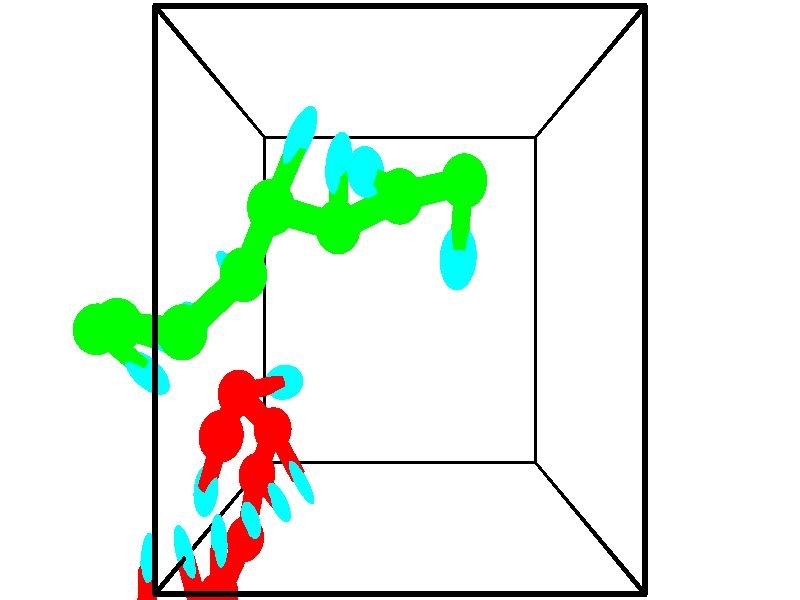 // switches for output
#declare DRAW_BASES = 1; // possible values are 0, 1; only relevant for DNA ribbons
#declare DRAW_BASES_TYPE = 3; // possible values are 1, 2, 3; only relevant for DNA ribbons
#declare DRAW_FOG = 0; // set to 1 to enable fog

#include "colors.inc"

#include "transforms.inc"
background { rgb <1, 1, 1>}

#default {
   normal{
       ripples 0.25
       frequency 0.20
       turbulence 0.2
       lambda 5
   }
	finish {
		phong 0.1
		phong_size 40.
	}
}

// original window dimensions: 1024x640


// camera settings

camera {
	sky <-0, 1, 0>
	up <-0, 1, 0>
	right 1.6 * <1, 0, 0>
	location <2.5, 2.5, 11.1562>
	look_at <2.5, 2.5, 2.5>
	direction <0, 0, -8.6562>
	angle 67.0682
}


# declare cpy_camera_pos = <2.5, 2.5, 11.1562>;
# if (DRAW_FOG = 1)
fog {
	fog_type 2
	up vnormalize(cpy_camera_pos)
	color rgbt<1,1,1,0.3>
	distance 1e-5
	fog_alt 3e-3
	fog_offset 4
}
# end


// LIGHTS

# declare lum = 6;
global_settings {
	ambient_light rgb lum * <0.05, 0.05, 0.05>
	max_trace_level 15
}# declare cpy_direct_light_amount = 0.25;
light_source
{	1000 * <-1, -1, 1>,
	rgb lum * cpy_direct_light_amount
	parallel
}

light_source
{	1000 * <1, 1, -1>,
	rgb lum * cpy_direct_light_amount
	parallel
}

// strand 0

// nucleotide -1

// particle -1
sphere {
	<0.438370, 1.192228, 4.191384> 0.250000
	pigment { color rgbt <1,0,0,0> }
	no_shadow
}
cylinder {
	<0.287580, 0.852028, 4.044664>,  <0.197107, 0.647908, 3.956633>, 0.100000
	pigment { color rgbt <1,0,0,0> }
	no_shadow
}
cylinder {
	<0.287580, 0.852028, 4.044664>,  <0.438370, 1.192228, 4.191384>, 0.100000
	pigment { color rgbt <1,0,0,0> }
	no_shadow
}

// particle -1
sphere {
	<0.287580, 0.852028, 4.044664> 0.100000
	pigment { color rgbt <1,0,0,0> }
	no_shadow
}
sphere {
	0, 1
	scale<0.080000,0.200000,0.300000>
	matrix <0.624489, 0.059077, -0.778796,
		0.684035, -0.522647, 0.508857,
		-0.376974, -0.850500, -0.366798,
		0.174488, 0.596878, 3.934625>
	pigment { color rgbt <0,1,1,0> }
	no_shadow
}
cylinder {
	<0.436728, 1.509138, 3.457259>,  <0.438370, 1.192228, 4.191384>, 0.130000
	pigment { color rgbt <1,0,0,0> }
	no_shadow
}

// nucleotide -1

// particle -1
sphere {
	<0.436728, 1.509138, 3.457259> 0.250000
	pigment { color rgbt <1,0,0,0> }
	no_shadow
}
cylinder {
	<0.719519, 1.545158, 3.176666>,  <0.889193, 1.566771, 3.008311>, 0.100000
	pigment { color rgbt <1,0,0,0> }
	no_shadow
}
cylinder {
	<0.719519, 1.545158, 3.176666>,  <0.436728, 1.509138, 3.457259>, 0.100000
	pigment { color rgbt <1,0,0,0> }
	no_shadow
}

// particle -1
sphere {
	<0.719519, 1.545158, 3.176666> 0.100000
	pigment { color rgbt <1,0,0,0> }
	no_shadow
}
sphere {
	0, 1
	scale<0.080000,0.200000,0.300000>
	matrix <-0.638217, -0.346140, -0.687652,
		-0.304735, 0.933851, -0.187241,
		0.706976, 0.090051, -0.701481,
		0.931612, 1.572174, 2.966222>
	pigment { color rgbt <0,1,1,0> }
	no_shadow
}
cylinder {
	<0.768656, 1.030327, 2.937132>,  <0.436728, 1.509138, 3.457259>, 0.130000
	pigment { color rgbt <1,0,0,0> }
	no_shadow
}

// nucleotide -1

// particle -1
sphere {
	<0.768656, 1.030327, 2.937132> 0.250000
	pigment { color rgbt <1,0,0,0> }
	no_shadow
}
cylinder {
	<1.001123, 0.716362, 3.023067>,  <1.140604, 0.527983, 3.074629>, 0.100000
	pigment { color rgbt <1,0,0,0> }
	no_shadow
}
cylinder {
	<1.001123, 0.716362, 3.023067>,  <0.768656, 1.030327, 2.937132>, 0.100000
	pigment { color rgbt <1,0,0,0> }
	no_shadow
}

// particle -1
sphere {
	<1.001123, 0.716362, 3.023067> 0.100000
	pigment { color rgbt <1,0,0,0> }
	no_shadow
}
sphere {
	0, 1
	scale<0.080000,0.200000,0.300000>
	matrix <-0.810494, -0.534575, 0.239435,
		-0.073088, -0.313278, -0.946845,
		0.581169, -0.784912, 0.214838,
		1.175474, 0.480888, 3.087519>
	pigment { color rgbt <0,1,1,0> }
	no_shadow
}
cylinder {
	<0.508686, 0.473317, 2.745715>,  <0.768656, 1.030327, 2.937132>, 0.130000
	pigment { color rgbt <1,0,0,0> }
	no_shadow
}

// nucleotide -1

// particle -1
sphere {
	<0.508686, 0.473317, 2.745715> 0.250000
	pigment { color rgbt <1,0,0,0> }
	no_shadow
}
cylinder {
	<0.743788, 0.374603, 3.053907>,  <0.884849, 0.315375, 3.238823>, 0.100000
	pigment { color rgbt <1,0,0,0> }
	no_shadow
}
cylinder {
	<0.743788, 0.374603, 3.053907>,  <0.508686, 0.473317, 2.745715>, 0.100000
	pigment { color rgbt <1,0,0,0> }
	no_shadow
}

// particle -1
sphere {
	<0.743788, 0.374603, 3.053907> 0.100000
	pigment { color rgbt <1,0,0,0> }
	no_shadow
}
sphere {
	0, 1
	scale<0.080000,0.200000,0.300000>
	matrix <-0.798792, -0.328113, 0.504256,
		0.128363, -0.911833, -0.389979,
		0.587754, -0.246784, 0.770482,
		0.920114, 0.300568, 3.285052>
	pigment { color rgbt <0,1,1,0> }
	no_shadow
}
cylinder {
	<0.387994, -0.216992, 2.915703>,  <0.508686, 0.473317, 2.745715>, 0.130000
	pigment { color rgbt <1,0,0,0> }
	no_shadow
}

// nucleotide -1

// particle -1
sphere {
	<0.387994, -0.216992, 2.915703> 0.250000
	pigment { color rgbt <1,0,0,0> }
	no_shadow
}
cylinder {
	<0.509249, -0.001312, 3.229996>,  <0.582002, 0.128095, 3.418571>, 0.100000
	pigment { color rgbt <1,0,0,0> }
	no_shadow
}
cylinder {
	<0.509249, -0.001312, 3.229996>,  <0.387994, -0.216992, 2.915703>, 0.100000
	pigment { color rgbt <1,0,0,0> }
	no_shadow
}

// particle -1
sphere {
	<0.509249, -0.001312, 3.229996> 0.100000
	pigment { color rgbt <1,0,0,0> }
	no_shadow
}
sphere {
	0, 1
	scale<0.080000,0.200000,0.300000>
	matrix <-0.769606, -0.347721, 0.535535,
		0.561975, -0.767043, 0.309563,
		0.303137, 0.539198, 0.785731,
		0.600190, 0.160447, 3.465715>
	pigment { color rgbt <0,1,1,0> }
	no_shadow
}
cylinder {
	<0.191886, -0.636509, 3.491206>,  <0.387994, -0.216992, 2.915703>, 0.130000
	pigment { color rgbt <1,0,0,0> }
	no_shadow
}

// nucleotide -1

// particle -1
sphere {
	<0.191886, -0.636509, 3.491206> 0.250000
	pigment { color rgbt <1,0,0,0> }
	no_shadow
}
cylinder {
	<0.235559, -0.259506, 3.617544>,  <0.261763, -0.033304, 3.693347>, 0.100000
	pigment { color rgbt <1,0,0,0> }
	no_shadow
}
cylinder {
	<0.235559, -0.259506, 3.617544>,  <0.191886, -0.636509, 3.491206>, 0.100000
	pigment { color rgbt <1,0,0,0> }
	no_shadow
}

// particle -1
sphere {
	<0.235559, -0.259506, 3.617544> 0.100000
	pigment { color rgbt <1,0,0,0> }
	no_shadow
}
sphere {
	0, 1
	scale<0.080000,0.200000,0.300000>
	matrix <-0.819296, -0.094600, 0.565513,
		0.562879, -0.320516, 0.761864,
		0.109183, 0.942508, 0.315846,
		0.268314, 0.023246, 3.712298>
	pigment { color rgbt <0,1,1,0> }
	no_shadow
}
cylinder {
	<0.231780, -0.625657, 4.188749>,  <0.191886, -0.636509, 3.491206>, 0.130000
	pigment { color rgbt <1,0,0,0> }
	no_shadow
}

// nucleotide -1

// particle -1
sphere {
	<0.231780, -0.625657, 4.188749> 0.250000
	pigment { color rgbt <1,0,0,0> }
	no_shadow
}
cylinder {
	<0.068789, -0.276520, 4.081339>,  <-0.029006, -0.067037, 4.016893>, 0.100000
	pigment { color rgbt <1,0,0,0> }
	no_shadow
}
cylinder {
	<0.068789, -0.276520, 4.081339>,  <0.231780, -0.625657, 4.188749>, 0.100000
	pigment { color rgbt <1,0,0,0> }
	no_shadow
}

// particle -1
sphere {
	<0.068789, -0.276520, 4.081339> 0.100000
	pigment { color rgbt <1,0,0,0> }
	no_shadow
}
sphere {
	0, 1
	scale<0.080000,0.200000,0.300000>
	matrix <-0.770142, -0.170429, 0.614683,
		0.490758, 0.457272, 0.741660,
		-0.407478, 0.872844, -0.268525,
		-0.053455, -0.014667, 4.000782>
	pigment { color rgbt <0,1,1,0> }
	no_shadow
}
cylinder {
	<-0.210731, -0.487080, 4.700551>,  <0.231780, -0.625657, 4.188749>, 0.130000
	pigment { color rgbt <1,0,0,0> }
	no_shadow
}

// nucleotide -1

// particle -1
sphere {
	<-0.210731, -0.487080, 4.700551> 0.250000
	pigment { color rgbt <1,0,0,0> }
	no_shadow
}
cylinder {
	<-0.318295, -0.220261, 4.422634>,  <-0.382833, -0.060169, 4.255884>, 0.100000
	pigment { color rgbt <1,0,0,0> }
	no_shadow
}
cylinder {
	<-0.318295, -0.220261, 4.422634>,  <-0.210731, -0.487080, 4.700551>, 0.100000
	pigment { color rgbt <1,0,0,0> }
	no_shadow
}

// particle -1
sphere {
	<-0.318295, -0.220261, 4.422634> 0.100000
	pigment { color rgbt <1,0,0,0> }
	no_shadow
}
sphere {
	0, 1
	scale<0.080000,0.200000,0.300000>
	matrix <-0.907078, 0.067179, 0.415567,
		0.323879, 0.741981, 0.586999,
		-0.268909, 0.667047, -0.694792,
		-0.398967, -0.020146, 4.214197>
	pigment { color rgbt <0,1,1,0> }
	no_shadow
}
// strand 1

// nucleotide -1

// particle -1
sphere {
	<-1.023062, 2.216469, 4.135186> 0.250000
	pigment { color rgbt <0,1,0,0> }
	no_shadow
}
cylinder {
	<-0.735898, 1.963165, 4.019539>,  <-0.563600, 1.811183, 3.950151>, 0.100000
	pigment { color rgbt <0,1,0,0> }
	no_shadow
}
cylinder {
	<-0.735898, 1.963165, 4.019539>,  <-1.023062, 2.216469, 4.135186>, 0.100000
	pigment { color rgbt <0,1,0,0> }
	no_shadow
}

// particle -1
sphere {
	<-0.735898, 1.963165, 4.019539> 0.100000
	pigment { color rgbt <0,1,0,0> }
	no_shadow
}
sphere {
	0, 1
	scale<0.080000,0.200000,0.300000>
	matrix <0.692994, 0.610694, 0.383161,
		-0.066079, -0.475431, 0.877268,
		0.717909, -0.633260, -0.289117,
		-0.520526, 1.773187, 3.932804>
	pigment { color rgbt <0,1,1,0> }
	no_shadow
}
cylinder {
	<-0.556753, 2.268122, 4.629827>,  <-1.023062, 2.216469, 4.135186>, 0.130000
	pigment { color rgbt <0,1,0,0> }
	no_shadow
}

// nucleotide -1

// particle -1
sphere {
	<-0.556753, 2.268122, 4.629827> 0.250000
	pigment { color rgbt <0,1,0,0> }
	no_shadow
}
cylinder {
	<-0.397011, 2.167030, 4.277317>,  <-0.301166, 2.106375, 4.065811>, 0.100000
	pigment { color rgbt <0,1,0,0> }
	no_shadow
}
cylinder {
	<-0.397011, 2.167030, 4.277317>,  <-0.556753, 2.268122, 4.629827>, 0.100000
	pigment { color rgbt <0,1,0,0> }
	no_shadow
}

// particle -1
sphere {
	<-0.397011, 2.167030, 4.277317> 0.100000
	pigment { color rgbt <0,1,0,0> }
	no_shadow
}
sphere {
	0, 1
	scale<0.080000,0.200000,0.300000>
	matrix <0.595921, 0.802045, 0.040037,
		0.696703, -0.541158, 0.470907,
		0.399354, -0.252729, -0.881274,
		-0.277205, 2.091212, 4.012935>
	pigment { color rgbt <0,1,1,0> }
	no_shadow
}
cylinder {
	<0.179633, 2.212573, 4.706192>,  <-0.556753, 2.268122, 4.629827>, 0.130000
	pigment { color rgbt <0,1,0,0> }
	no_shadow
}

// nucleotide -1

// particle -1
sphere {
	<0.179633, 2.212573, 4.706192> 0.250000
	pigment { color rgbt <0,1,0,0> }
	no_shadow
}
cylinder {
	<0.118269, 2.275902, 4.316032>,  <0.081451, 2.313899, 4.081937>, 0.100000
	pigment { color rgbt <0,1,0,0> }
	no_shadow
}
cylinder {
	<0.118269, 2.275902, 4.316032>,  <0.179633, 2.212573, 4.706192>, 0.100000
	pigment { color rgbt <0,1,0,0> }
	no_shadow
}

// particle -1
sphere {
	<0.118269, 2.275902, 4.316032> 0.100000
	pigment { color rgbt <0,1,0,0> }
	no_shadow
}
sphere {
	0, 1
	scale<0.080000,0.200000,0.300000>
	matrix <0.743375, 0.668823, -0.008357,
		0.651045, -0.726368, -0.220296,
		-0.153409, 0.158321, -0.975397,
		0.072246, 2.323398, 4.023413>
	pigment { color rgbt <0,1,1,0> }
	no_shadow
}
cylinder {
	<0.786999, 2.730420, 4.540611>,  <0.179633, 2.212573, 4.706192>, 0.130000
	pigment { color rgbt <0,1,0,0> }
	no_shadow
}

// nucleotide -1

// particle -1
sphere {
	<0.786999, 2.730420, 4.540611> 0.250000
	pigment { color rgbt <0,1,0,0> }
	no_shadow
}
cylinder {
	<0.596545, 2.783676, 4.192917>,  <0.482273, 2.815630, 3.984301>, 0.100000
	pigment { color rgbt <0,1,0,0> }
	no_shadow
}
cylinder {
	<0.596545, 2.783676, 4.192917>,  <0.786999, 2.730420, 4.540611>, 0.100000
	pigment { color rgbt <0,1,0,0> }
	no_shadow
}

// particle -1
sphere {
	<0.596545, 2.783676, 4.192917> 0.100000
	pigment { color rgbt <0,1,0,0> }
	no_shadow
}
sphere {
	0, 1
	scale<0.080000,0.200000,0.300000>
	matrix <0.728512, 0.613334, -0.305109,
		0.492509, -0.778521, -0.389024,
		-0.476136, 0.133140, -0.869235,
		0.453705, 2.823618, 3.932147>
	pigment { color rgbt <0,1,1,0> }
	no_shadow
}
cylinder {
	<1.128307, 3.319437, 4.726182>,  <0.786999, 2.730420, 4.540611>, 0.130000
	pigment { color rgbt <0,1,0,0> }
	no_shadow
}

// nucleotide -1

// particle -1
sphere {
	<1.128307, 3.319437, 4.726182> 0.250000
	pigment { color rgbt <0,1,0,0> }
	no_shadow
}
cylinder {
	<1.323802, 3.646538, 4.847782>,  <1.441100, 3.842798, 4.920742>, 0.100000
	pigment { color rgbt <0,1,0,0> }
	no_shadow
}
cylinder {
	<1.323802, 3.646538, 4.847782>,  <1.128307, 3.319437, 4.726182>, 0.100000
	pigment { color rgbt <0,1,0,0> }
	no_shadow
}

// particle -1
sphere {
	<1.323802, 3.646538, 4.847782> 0.100000
	pigment { color rgbt <0,1,0,0> }
	no_shadow
}
sphere {
	0, 1
	scale<0.080000,0.200000,0.300000>
	matrix <0.789916, -0.562705, 0.243715,
		0.370361, 0.121020, -0.920971,
		0.488740, 0.817752, 0.303999,
		1.470424, 3.891863, 4.938982>
	pigment { color rgbt <0,1,1,0> }
	no_shadow
}
cylinder {
	<1.811791, 3.171077, 4.471275>,  <1.128307, 3.319437, 4.726182>, 0.130000
	pigment { color rgbt <0,1,0,0> }
	no_shadow
}

// nucleotide -1

// particle -1
sphere {
	<1.811791, 3.171077, 4.471275> 0.250000
	pigment { color rgbt <0,1,0,0> }
	no_shadow
}
cylinder {
	<1.846287, 3.453247, 4.752682>,  <1.866984, 3.622549, 4.921526>, 0.100000
	pigment { color rgbt <0,1,0,0> }
	no_shadow
}
cylinder {
	<1.846287, 3.453247, 4.752682>,  <1.811791, 3.171077, 4.471275>, 0.100000
	pigment { color rgbt <0,1,0,0> }
	no_shadow
}

// particle -1
sphere {
	<1.846287, 3.453247, 4.752682> 0.100000
	pigment { color rgbt <0,1,0,0> }
	no_shadow
}
sphere {
	0, 1
	scale<0.080000,0.200000,0.300000>
	matrix <0.834310, -0.437077, 0.335991,
		0.544509, 0.557976, -0.626237,
		0.086239, 0.705426, 0.703518,
		1.872158, 3.664875, 4.963737>
	pigment { color rgbt <0,1,1,0> }
	no_shadow
}
cylinder {
	<2.497970, 3.427329, 4.664070>,  <1.811791, 3.171077, 4.471275>, 0.130000
	pigment { color rgbt <0,1,0,0> }
	no_shadow
}

// nucleotide -1

// particle -1
sphere {
	<2.497970, 3.427329, 4.664070> 0.250000
	pigment { color rgbt <0,1,0,0> }
	no_shadow
}
cylinder {
	<2.311618, 3.489357, 5.012531>,  <2.199807, 3.526574, 5.221608>, 0.100000
	pigment { color rgbt <0,1,0,0> }
	no_shadow
}
cylinder {
	<2.311618, 3.489357, 5.012531>,  <2.497970, 3.427329, 4.664070>, 0.100000
	pigment { color rgbt <0,1,0,0> }
	no_shadow
}

// particle -1
sphere {
	<2.311618, 3.489357, 5.012531> 0.100000
	pigment { color rgbt <0,1,0,0> }
	no_shadow
}
sphere {
	0, 1
	scale<0.080000,0.200000,0.300000>
	matrix <0.809917, -0.321767, 0.490408,
		0.356356, 0.934034, 0.024312,
		-0.465880, 0.155069, 0.871154,
		2.171854, 3.535878, 5.273878>
	pigment { color rgbt <0,1,1,0> }
	no_shadow
}
cylinder {
	<3.200985, 3.582183, 4.550104>,  <2.497970, 3.427329, 4.664070>, 0.130000
	pigment { color rgbt <0,1,0,0> }
	no_shadow
}

// nucleotide -1

// particle -1
sphere {
	<3.200985, 3.582183, 4.550104> 0.250000
	pigment { color rgbt <0,1,0,0> }
	no_shadow
}
cylinder {
	<3.162553, 3.184319, 4.565178>,  <3.139494, 2.945600, 4.574223>, 0.100000
	pigment { color rgbt <0,1,0,0> }
	no_shadow
}
cylinder {
	<3.162553, 3.184319, 4.565178>,  <3.200985, 3.582183, 4.550104>, 0.100000
	pigment { color rgbt <0,1,0,0> }
	no_shadow
}

// particle -1
sphere {
	<3.162553, 3.184319, 4.565178> 0.100000
	pigment { color rgbt <0,1,0,0> }
	no_shadow
}
sphere {
	0, 1
	scale<0.080000,0.200000,0.300000>
	matrix <0.066345, -0.044176, -0.996818,
		0.993160, -0.093274, 0.070235,
		-0.096080, -0.994660, 0.037685,
		3.133729, 2.885921, 4.576483>
	pigment { color rgbt <0,1,1,0> }
	no_shadow
}
// box output
cylinder {
	<0.000000, 0.000000, 0.000000>,  <5.000000, 0.000000, 0.000000>, 0.025000
	pigment { color rgbt <0,0,0,0> }
	no_shadow
}
cylinder {
	<0.000000, 0.000000, 0.000000>,  <0.000000, 5.000000, 0.000000>, 0.025000
	pigment { color rgbt <0,0,0,0> }
	no_shadow
}
cylinder {
	<0.000000, 0.000000, 0.000000>,  <0.000000, 0.000000, 5.000000>, 0.025000
	pigment { color rgbt <0,0,0,0> }
	no_shadow
}
cylinder {
	<5.000000, 5.000000, 5.000000>,  <0.000000, 5.000000, 5.000000>, 0.025000
	pigment { color rgbt <0,0,0,0> }
	no_shadow
}
cylinder {
	<5.000000, 5.000000, 5.000000>,  <5.000000, 0.000000, 5.000000>, 0.025000
	pigment { color rgbt <0,0,0,0> }
	no_shadow
}
cylinder {
	<5.000000, 5.000000, 5.000000>,  <5.000000, 5.000000, 0.000000>, 0.025000
	pigment { color rgbt <0,0,0,0> }
	no_shadow
}
cylinder {
	<0.000000, 0.000000, 5.000000>,  <0.000000, 5.000000, 5.000000>, 0.025000
	pigment { color rgbt <0,0,0,0> }
	no_shadow
}
cylinder {
	<0.000000, 0.000000, 5.000000>,  <5.000000, 0.000000, 5.000000>, 0.025000
	pigment { color rgbt <0,0,0,0> }
	no_shadow
}
cylinder {
	<5.000000, 5.000000, 0.000000>,  <0.000000, 5.000000, 0.000000>, 0.025000
	pigment { color rgbt <0,0,0,0> }
	no_shadow
}
cylinder {
	<5.000000, 5.000000, 0.000000>,  <5.000000, 0.000000, 0.000000>, 0.025000
	pigment { color rgbt <0,0,0,0> }
	no_shadow
}
cylinder {
	<5.000000, 0.000000, 5.000000>,  <5.000000, 0.000000, 0.000000>, 0.025000
	pigment { color rgbt <0,0,0,0> }
	no_shadow
}
cylinder {
	<0.000000, 5.000000, 0.000000>,  <0.000000, 5.000000, 5.000000>, 0.025000
	pigment { color rgbt <0,0,0,0> }
	no_shadow
}
// end of box output
